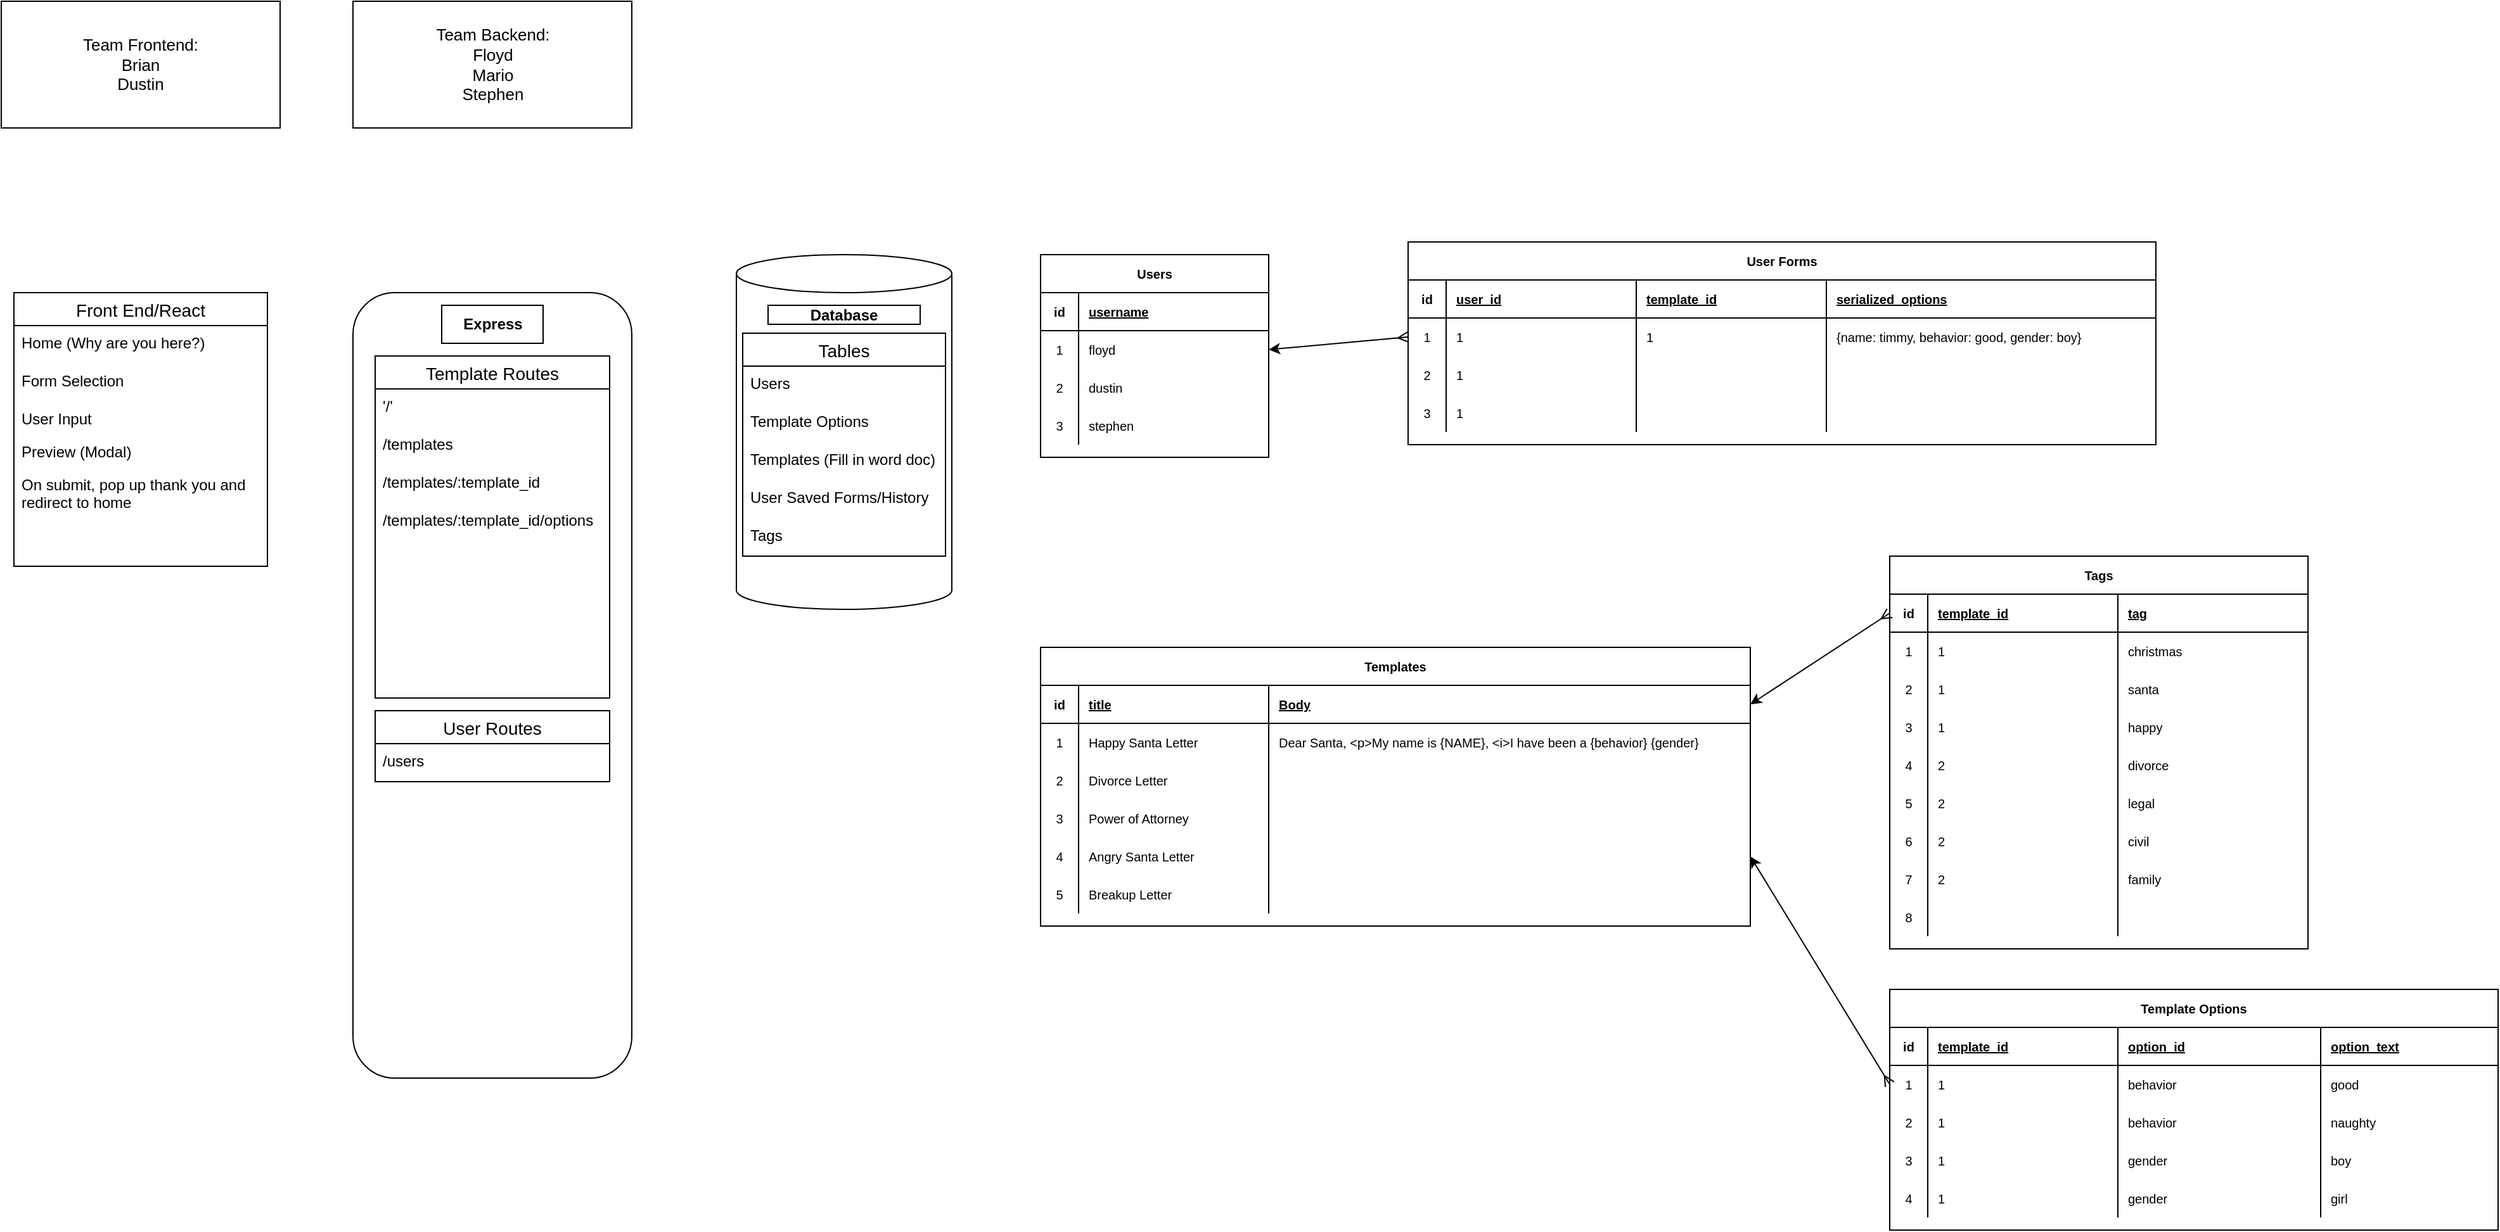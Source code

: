<mxfile version="15.6.4" type="github">
  <diagram id="cAb9eKV6FXxrw53DXGPk" name="Page-1">
    <mxGraphModel dx="2062" dy="1114" grid="1" gridSize="10" guides="1" tooltips="1" connect="1" arrows="1" fold="1" page="1" pageScale="1" pageWidth="850" pageHeight="1100" math="0" shadow="0">
      <root>
        <mxCell id="0" />
        <mxCell id="1" parent="0" />
        <mxCell id="E3Vo4lR4PM5Q-WoB4YuT-1" value="" style="shape=cylinder3;whiteSpace=wrap;html=1;boundedLbl=1;backgroundOutline=1;size=15;" parent="1" vertex="1">
          <mxGeometry x="630" y="210" width="170" height="280" as="geometry" />
        </mxCell>
        <mxCell id="v9sFLwM3yu87hSWkuqIm-1" value="Database" style="rounded=0;whiteSpace=wrap;html=1;fontStyle=1" parent="1" vertex="1">
          <mxGeometry x="655" y="250" width="120" height="15" as="geometry" />
        </mxCell>
        <mxCell id="v9sFLwM3yu87hSWkuqIm-16" value="" style="rounded=1;whiteSpace=wrap;html=1;fillColor=default;strokeColor=default;fontColor=default;" parent="1" vertex="1">
          <mxGeometry x="327.5" y="240" width="220" height="620" as="geometry" />
        </mxCell>
        <mxCell id="v9sFLwM3yu87hSWkuqIm-17" value="&lt;b&gt;Express&lt;/b&gt;" style="rounded=0;whiteSpace=wrap;html=1;" parent="1" vertex="1">
          <mxGeometry x="397.5" y="250" width="80" height="30" as="geometry" />
        </mxCell>
        <mxCell id="v9sFLwM3yu87hSWkuqIm-19" value="Front End/React" style="swimlane;fontStyle=0;childLayout=stackLayout;horizontal=1;startSize=26;horizontalStack=0;resizeParent=1;resizeParentMax=0;resizeLast=0;collapsible=1;marginBottom=0;align=center;fontSize=14;" parent="1" vertex="1">
          <mxGeometry x="60" y="240" width="200" height="216" as="geometry" />
        </mxCell>
        <mxCell id="v9sFLwM3yu87hSWkuqIm-20" value="Home (Why are you here?)&#xa;    " style="text;strokeColor=none;fillColor=none;spacingLeft=4;spacingRight=4;overflow=hidden;rotatable=0;points=[[0,0.5],[1,0.5]];portConstraint=eastwest;fontSize=12;" parent="v9sFLwM3yu87hSWkuqIm-19" vertex="1">
          <mxGeometry y="26" width="200" height="30" as="geometry" />
        </mxCell>
        <mxCell id="v9sFLwM3yu87hSWkuqIm-21" value="Form Selection" style="text;strokeColor=none;fillColor=none;spacingLeft=4;spacingRight=4;overflow=hidden;rotatable=0;points=[[0,0.5],[1,0.5]];portConstraint=eastwest;fontSize=12;" parent="v9sFLwM3yu87hSWkuqIm-19" vertex="1">
          <mxGeometry y="56" width="200" height="30" as="geometry" />
        </mxCell>
        <mxCell id="v9sFLwM3yu87hSWkuqIm-22" value="User Input " style="text;strokeColor=none;fillColor=none;spacingLeft=4;spacingRight=4;overflow=hidden;rotatable=0;points=[[0,0.5],[1,0.5]];portConstraint=eastwest;fontSize=12;" parent="v9sFLwM3yu87hSWkuqIm-19" vertex="1">
          <mxGeometry y="86" width="200" height="26" as="geometry" />
        </mxCell>
        <mxCell id="v9sFLwM3yu87hSWkuqIm-23" value="Preview (Modal)" style="text;strokeColor=none;fillColor=none;spacingLeft=4;spacingRight=4;overflow=hidden;rotatable=0;points=[[0,0.5],[1,0.5]];portConstraint=eastwest;fontSize=12;" parent="v9sFLwM3yu87hSWkuqIm-19" vertex="1">
          <mxGeometry y="112" width="200" height="26" as="geometry" />
        </mxCell>
        <mxCell id="v9sFLwM3yu87hSWkuqIm-24" value="On submit, pop up thank you and &#xa;redirect to home" style="text;strokeColor=none;fillColor=none;spacingLeft=4;spacingRight=4;overflow=hidden;rotatable=0;points=[[0,0.5],[1,0.5]];portConstraint=eastwest;fontSize=12;" parent="v9sFLwM3yu87hSWkuqIm-19" vertex="1">
          <mxGeometry y="138" width="200" height="42" as="geometry" />
        </mxCell>
        <mxCell id="v9sFLwM3yu87hSWkuqIm-25" style="text;strokeColor=none;fillColor=none;spacingLeft=4;spacingRight=4;overflow=hidden;rotatable=0;points=[[0,0.5],[1,0.5]];portConstraint=eastwest;fontSize=12;" parent="v9sFLwM3yu87hSWkuqIm-19" vertex="1">
          <mxGeometry y="180" width="200" height="36" as="geometry" />
        </mxCell>
        <mxCell id="v9sFLwM3yu87hSWkuqIm-26" value="Tables" style="swimlane;fontStyle=0;childLayout=stackLayout;horizontal=1;startSize=26;horizontalStack=0;resizeParent=1;resizeParentMax=0;resizeLast=0;collapsible=1;marginBottom=0;align=center;fontSize=14;" parent="1" vertex="1">
          <mxGeometry x="635" y="272" width="160" height="176" as="geometry" />
        </mxCell>
        <mxCell id="v9sFLwM3yu87hSWkuqIm-27" value="Users" style="text;strokeColor=none;fillColor=none;spacingLeft=4;spacingRight=4;overflow=hidden;rotatable=0;points=[[0,0.5],[1,0.5]];portConstraint=eastwest;fontSize=12;" parent="v9sFLwM3yu87hSWkuqIm-26" vertex="1">
          <mxGeometry y="26" width="160" height="30" as="geometry" />
        </mxCell>
        <mxCell id="v9sFLwM3yu87hSWkuqIm-31" value="Template Options" style="text;strokeColor=none;fillColor=none;spacingLeft=4;spacingRight=4;overflow=hidden;rotatable=0;points=[[0,0.5],[1,0.5]];portConstraint=eastwest;fontSize=12;" parent="v9sFLwM3yu87hSWkuqIm-26" vertex="1">
          <mxGeometry y="56" width="160" height="30" as="geometry" />
        </mxCell>
        <mxCell id="v9sFLwM3yu87hSWkuqIm-28" value="Templates (Fill in word doc)" style="text;strokeColor=none;fillColor=none;spacingLeft=4;spacingRight=4;overflow=hidden;rotatable=0;points=[[0,0.5],[1,0.5]];portConstraint=eastwest;fontSize=12;" parent="v9sFLwM3yu87hSWkuqIm-26" vertex="1">
          <mxGeometry y="86" width="160" height="30" as="geometry" />
        </mxCell>
        <mxCell id="v9sFLwM3yu87hSWkuqIm-30" value="User Saved Forms/History" style="text;strokeColor=none;fillColor=none;spacingLeft=4;spacingRight=4;overflow=hidden;rotatable=0;points=[[0,0.5],[1,0.5]];portConstraint=eastwest;fontSize=12;" parent="v9sFLwM3yu87hSWkuqIm-26" vertex="1">
          <mxGeometry y="116" width="160" height="30" as="geometry" />
        </mxCell>
        <mxCell id="v9sFLwM3yu87hSWkuqIm-29" value="Tags" style="text;strokeColor=none;fillColor=none;spacingLeft=4;spacingRight=4;overflow=hidden;rotatable=0;points=[[0,0.5],[1,0.5]];portConstraint=eastwest;fontSize=12;" parent="v9sFLwM3yu87hSWkuqIm-26" vertex="1">
          <mxGeometry y="146" width="160" height="30" as="geometry" />
        </mxCell>
        <mxCell id="v9sFLwM3yu87hSWkuqIm-32" value="Template Routes" style="swimlane;fontStyle=0;childLayout=stackLayout;horizontal=1;startSize=26;horizontalStack=0;resizeParent=1;resizeParentMax=0;resizeLast=0;collapsible=1;marginBottom=0;align=center;fontSize=14;fontColor=default;fillColor=default;strokeColor=default;" parent="1" vertex="1">
          <mxGeometry x="345" y="290" width="185" height="270" as="geometry" />
        </mxCell>
        <mxCell id="v9sFLwM3yu87hSWkuqIm-33" value="&#39;/&#39;" style="text;strokeColor=none;fillColor=none;spacingLeft=4;spacingRight=4;overflow=hidden;rotatable=0;points=[[0,0.5],[1,0.5]];portConstraint=eastwest;fontSize=12;" parent="v9sFLwM3yu87hSWkuqIm-32" vertex="1">
          <mxGeometry y="26" width="185" height="30" as="geometry" />
        </mxCell>
        <mxCell id="v9sFLwM3yu87hSWkuqIm-34" value="/templates" style="text;strokeColor=none;fillColor=none;spacingLeft=4;spacingRight=4;overflow=hidden;rotatable=0;points=[[0,0.5],[1,0.5]];portConstraint=eastwest;fontSize=12;fontColor=default;" parent="v9sFLwM3yu87hSWkuqIm-32" vertex="1">
          <mxGeometry y="56" width="185" height="30" as="geometry" />
        </mxCell>
        <mxCell id="v9sFLwM3yu87hSWkuqIm-35" value="/templates/:template_id" style="text;strokeColor=none;fillColor=none;spacingLeft=4;spacingRight=4;overflow=hidden;rotatable=0;points=[[0,0.5],[1,0.5]];portConstraint=eastwest;fontSize=12;fontColor=default;" parent="v9sFLwM3yu87hSWkuqIm-32" vertex="1">
          <mxGeometry y="86" width="185" height="30" as="geometry" />
        </mxCell>
        <mxCell id="YNRykgnk4soWltR5KGJY-128" value="/templates/:template_id/options" style="text;strokeColor=none;fillColor=none;spacingLeft=4;spacingRight=4;overflow=hidden;rotatable=0;points=[[0,0.5],[1,0.5]];portConstraint=eastwest;fontSize=12;fontColor=default;" parent="v9sFLwM3yu87hSWkuqIm-32" vertex="1">
          <mxGeometry y="116" width="185" height="154" as="geometry" />
        </mxCell>
        <mxCell id="YNRykgnk4soWltR5KGJY-2" value="Users" style="shape=table;startSize=30;container=1;collapsible=1;childLayout=tableLayout;fixedRows=1;rowLines=0;fontStyle=1;align=center;resizeLast=1;fontSize=10;fontColor=default;strokeColor=default;fillColor=default;" parent="1" vertex="1">
          <mxGeometry x="870" y="210" width="180" height="160" as="geometry" />
        </mxCell>
        <mxCell id="YNRykgnk4soWltR5KGJY-3" value="" style="shape=partialRectangle;collapsible=0;dropTarget=0;pointerEvents=0;fillColor=none;top=0;left=0;bottom=1;right=0;points=[[0,0.5],[1,0.5]];portConstraint=eastwest;fontSize=10;fontColor=default;strokeColor=default;align=center;verticalAlign=middle;" parent="YNRykgnk4soWltR5KGJY-2" vertex="1">
          <mxGeometry y="30" width="180" height="30" as="geometry" />
        </mxCell>
        <mxCell id="YNRykgnk4soWltR5KGJY-4" value="id" style="shape=partialRectangle;connectable=0;fillColor=none;top=0;left=0;bottom=0;right=0;fontStyle=1;overflow=hidden;fontSize=10;fontColor=default;strokeColor=default;align=center;verticalAlign=middle;" parent="YNRykgnk4soWltR5KGJY-3" vertex="1">
          <mxGeometry width="30" height="30" as="geometry">
            <mxRectangle width="30" height="30" as="alternateBounds" />
          </mxGeometry>
        </mxCell>
        <mxCell id="YNRykgnk4soWltR5KGJY-5" value="username" style="shape=partialRectangle;connectable=0;fillColor=none;top=0;left=0;bottom=0;right=0;align=left;spacingLeft=6;fontStyle=5;overflow=hidden;fontSize=10;fontColor=default;strokeColor=default;" parent="YNRykgnk4soWltR5KGJY-3" vertex="1">
          <mxGeometry x="30" width="150" height="30" as="geometry">
            <mxRectangle width="150" height="30" as="alternateBounds" />
          </mxGeometry>
        </mxCell>
        <mxCell id="YNRykgnk4soWltR5KGJY-6" value="" style="shape=partialRectangle;collapsible=0;dropTarget=0;pointerEvents=0;fillColor=none;top=0;left=0;bottom=0;right=0;points=[[0,0.5],[1,0.5]];portConstraint=eastwest;fontSize=10;fontColor=default;strokeColor=default;align=center;verticalAlign=middle;" parent="YNRykgnk4soWltR5KGJY-2" vertex="1">
          <mxGeometry y="60" width="180" height="30" as="geometry" />
        </mxCell>
        <mxCell id="YNRykgnk4soWltR5KGJY-7" value="1" style="shape=partialRectangle;connectable=0;fillColor=none;top=0;left=0;bottom=0;right=0;editable=1;overflow=hidden;fontSize=10;fontColor=default;strokeColor=default;align=center;verticalAlign=middle;" parent="YNRykgnk4soWltR5KGJY-6" vertex="1">
          <mxGeometry width="30" height="30" as="geometry">
            <mxRectangle width="30" height="30" as="alternateBounds" />
          </mxGeometry>
        </mxCell>
        <mxCell id="YNRykgnk4soWltR5KGJY-8" value="floyd" style="shape=partialRectangle;connectable=0;fillColor=none;top=0;left=0;bottom=0;right=0;align=left;spacingLeft=6;overflow=hidden;fontSize=10;fontColor=default;strokeColor=default;" parent="YNRykgnk4soWltR5KGJY-6" vertex="1">
          <mxGeometry x="30" width="150" height="30" as="geometry">
            <mxRectangle width="150" height="30" as="alternateBounds" />
          </mxGeometry>
        </mxCell>
        <mxCell id="YNRykgnk4soWltR5KGJY-9" value="" style="shape=partialRectangle;collapsible=0;dropTarget=0;pointerEvents=0;fillColor=none;top=0;left=0;bottom=0;right=0;points=[[0,0.5],[1,0.5]];portConstraint=eastwest;fontSize=10;fontColor=default;strokeColor=default;align=center;verticalAlign=middle;" parent="YNRykgnk4soWltR5KGJY-2" vertex="1">
          <mxGeometry y="90" width="180" height="30" as="geometry" />
        </mxCell>
        <mxCell id="YNRykgnk4soWltR5KGJY-10" value="2" style="shape=partialRectangle;connectable=0;fillColor=none;top=0;left=0;bottom=0;right=0;editable=1;overflow=hidden;fontSize=10;fontColor=default;strokeColor=default;align=center;verticalAlign=middle;" parent="YNRykgnk4soWltR5KGJY-9" vertex="1">
          <mxGeometry width="30" height="30" as="geometry">
            <mxRectangle width="30" height="30" as="alternateBounds" />
          </mxGeometry>
        </mxCell>
        <mxCell id="YNRykgnk4soWltR5KGJY-11" value="dustin" style="shape=partialRectangle;connectable=0;fillColor=none;top=0;left=0;bottom=0;right=0;align=left;spacingLeft=6;overflow=hidden;fontSize=10;fontColor=default;strokeColor=default;" parent="YNRykgnk4soWltR5KGJY-9" vertex="1">
          <mxGeometry x="30" width="150" height="30" as="geometry">
            <mxRectangle width="150" height="30" as="alternateBounds" />
          </mxGeometry>
        </mxCell>
        <mxCell id="YNRykgnk4soWltR5KGJY-12" value="" style="shape=partialRectangle;collapsible=0;dropTarget=0;pointerEvents=0;fillColor=none;top=0;left=0;bottom=0;right=0;points=[[0,0.5],[1,0.5]];portConstraint=eastwest;fontSize=10;fontColor=default;strokeColor=default;align=center;verticalAlign=middle;" parent="YNRykgnk4soWltR5KGJY-2" vertex="1">
          <mxGeometry y="120" width="180" height="30" as="geometry" />
        </mxCell>
        <mxCell id="YNRykgnk4soWltR5KGJY-13" value="3" style="shape=partialRectangle;connectable=0;fillColor=none;top=0;left=0;bottom=0;right=0;editable=1;overflow=hidden;fontSize=10;fontColor=default;strokeColor=default;align=center;verticalAlign=middle;" parent="YNRykgnk4soWltR5KGJY-12" vertex="1">
          <mxGeometry width="30" height="30" as="geometry">
            <mxRectangle width="30" height="30" as="alternateBounds" />
          </mxGeometry>
        </mxCell>
        <mxCell id="YNRykgnk4soWltR5KGJY-14" value="stephen" style="shape=partialRectangle;connectable=0;fillColor=none;top=0;left=0;bottom=0;right=0;align=left;spacingLeft=6;overflow=hidden;fontSize=10;fontColor=default;strokeColor=default;" parent="YNRykgnk4soWltR5KGJY-12" vertex="1">
          <mxGeometry x="30" width="150" height="30" as="geometry">
            <mxRectangle width="150" height="30" as="alternateBounds" />
          </mxGeometry>
        </mxCell>
        <mxCell id="YNRykgnk4soWltR5KGJY-15" value="Templates" style="shape=table;startSize=30;container=1;collapsible=1;childLayout=tableLayout;fixedRows=1;rowLines=0;fontStyle=1;align=center;resizeLast=1;fontSize=10;fontColor=default;strokeColor=default;fillColor=default;" parent="1" vertex="1">
          <mxGeometry x="870" y="520" width="560" height="220" as="geometry" />
        </mxCell>
        <mxCell id="YNRykgnk4soWltR5KGJY-16" value="" style="shape=partialRectangle;collapsible=0;dropTarget=0;pointerEvents=0;fillColor=none;top=0;left=0;bottom=1;right=0;points=[[0,0.5],[1,0.5]];portConstraint=eastwest;fontSize=10;fontColor=default;strokeColor=default;align=center;verticalAlign=middle;" parent="YNRykgnk4soWltR5KGJY-15" vertex="1">
          <mxGeometry y="30" width="560" height="30" as="geometry" />
        </mxCell>
        <mxCell id="YNRykgnk4soWltR5KGJY-17" value="id" style="shape=partialRectangle;connectable=0;fillColor=none;top=0;left=0;bottom=0;right=0;fontStyle=1;overflow=hidden;fontSize=10;fontColor=default;strokeColor=default;align=center;verticalAlign=middle;" parent="YNRykgnk4soWltR5KGJY-16" vertex="1">
          <mxGeometry width="30" height="30" as="geometry">
            <mxRectangle width="30" height="30" as="alternateBounds" />
          </mxGeometry>
        </mxCell>
        <mxCell id="YNRykgnk4soWltR5KGJY-18" value="title" style="shape=partialRectangle;connectable=0;fillColor=none;top=0;left=0;bottom=0;right=0;align=left;spacingLeft=6;fontStyle=5;overflow=hidden;fontSize=10;fontColor=default;strokeColor=default;" parent="YNRykgnk4soWltR5KGJY-16" vertex="1">
          <mxGeometry x="30" width="150" height="30" as="geometry">
            <mxRectangle width="150" height="30" as="alternateBounds" />
          </mxGeometry>
        </mxCell>
        <mxCell id="YNRykgnk4soWltR5KGJY-101" value="Body" style="shape=partialRectangle;connectable=0;fillColor=none;top=0;left=0;bottom=0;right=0;align=left;spacingLeft=6;fontStyle=5;overflow=hidden;fontSize=10;fontColor=default;strokeColor=default;" parent="YNRykgnk4soWltR5KGJY-16" vertex="1">
          <mxGeometry x="180" width="380" height="30" as="geometry">
            <mxRectangle width="380" height="30" as="alternateBounds" />
          </mxGeometry>
        </mxCell>
        <mxCell id="YNRykgnk4soWltR5KGJY-19" value="" style="shape=partialRectangle;collapsible=0;dropTarget=0;pointerEvents=0;fillColor=none;top=0;left=0;bottom=0;right=0;points=[[0,0.5],[1,0.5]];portConstraint=eastwest;fontSize=10;fontColor=default;strokeColor=default;align=center;verticalAlign=middle;" parent="YNRykgnk4soWltR5KGJY-15" vertex="1">
          <mxGeometry y="60" width="560" height="30" as="geometry" />
        </mxCell>
        <mxCell id="YNRykgnk4soWltR5KGJY-20" value="1" style="shape=partialRectangle;connectable=0;fillColor=none;top=0;left=0;bottom=0;right=0;editable=1;overflow=hidden;fontSize=10;fontColor=default;strokeColor=default;align=center;verticalAlign=middle;" parent="YNRykgnk4soWltR5KGJY-19" vertex="1">
          <mxGeometry width="30" height="30" as="geometry">
            <mxRectangle width="30" height="30" as="alternateBounds" />
          </mxGeometry>
        </mxCell>
        <mxCell id="YNRykgnk4soWltR5KGJY-21" value="Happy Santa Letter" style="shape=partialRectangle;connectable=0;fillColor=none;top=0;left=0;bottom=0;right=0;align=left;spacingLeft=6;overflow=hidden;fontSize=10;fontColor=default;strokeColor=default;" parent="YNRykgnk4soWltR5KGJY-19" vertex="1">
          <mxGeometry x="30" width="150" height="30" as="geometry">
            <mxRectangle width="150" height="30" as="alternateBounds" />
          </mxGeometry>
        </mxCell>
        <mxCell id="YNRykgnk4soWltR5KGJY-102" value="Dear Santa, &lt;p&gt;My name is {NAME}, &lt;i&gt;I have been a {behavior} {gender}" style="shape=partialRectangle;connectable=0;fillColor=none;top=0;left=0;bottom=0;right=0;align=left;spacingLeft=6;overflow=hidden;fontSize=10;fontColor=default;strokeColor=default;" parent="YNRykgnk4soWltR5KGJY-19" vertex="1">
          <mxGeometry x="180" width="380" height="30" as="geometry">
            <mxRectangle width="380" height="30" as="alternateBounds" />
          </mxGeometry>
        </mxCell>
        <mxCell id="YNRykgnk4soWltR5KGJY-22" value="" style="shape=partialRectangle;collapsible=0;dropTarget=0;pointerEvents=0;fillColor=none;top=0;left=0;bottom=0;right=0;points=[[0,0.5],[1,0.5]];portConstraint=eastwest;fontSize=10;fontColor=default;strokeColor=default;align=center;verticalAlign=middle;" parent="YNRykgnk4soWltR5KGJY-15" vertex="1">
          <mxGeometry y="90" width="560" height="30" as="geometry" />
        </mxCell>
        <mxCell id="YNRykgnk4soWltR5KGJY-23" value="2" style="shape=partialRectangle;connectable=0;fillColor=none;top=0;left=0;bottom=0;right=0;editable=1;overflow=hidden;fontSize=10;fontColor=default;strokeColor=default;align=center;verticalAlign=middle;" parent="YNRykgnk4soWltR5KGJY-22" vertex="1">
          <mxGeometry width="30" height="30" as="geometry">
            <mxRectangle width="30" height="30" as="alternateBounds" />
          </mxGeometry>
        </mxCell>
        <mxCell id="YNRykgnk4soWltR5KGJY-24" value="Divorce Letter" style="shape=partialRectangle;connectable=0;fillColor=none;top=0;left=0;bottom=0;right=0;align=left;spacingLeft=6;overflow=hidden;fontSize=10;fontColor=default;strokeColor=default;" parent="YNRykgnk4soWltR5KGJY-22" vertex="1">
          <mxGeometry x="30" width="150" height="30" as="geometry">
            <mxRectangle width="150" height="30" as="alternateBounds" />
          </mxGeometry>
        </mxCell>
        <mxCell id="YNRykgnk4soWltR5KGJY-103" style="shape=partialRectangle;connectable=0;fillColor=none;top=0;left=0;bottom=0;right=0;align=left;spacingLeft=6;overflow=hidden;fontSize=10;fontColor=default;strokeColor=default;" parent="YNRykgnk4soWltR5KGJY-22" vertex="1">
          <mxGeometry x="180" width="380" height="30" as="geometry">
            <mxRectangle width="380" height="30" as="alternateBounds" />
          </mxGeometry>
        </mxCell>
        <mxCell id="YNRykgnk4soWltR5KGJY-25" value="" style="shape=partialRectangle;collapsible=0;dropTarget=0;pointerEvents=0;fillColor=none;top=0;left=0;bottom=0;right=0;points=[[0,0.5],[1,0.5]];portConstraint=eastwest;fontSize=10;fontColor=default;strokeColor=default;align=center;verticalAlign=middle;" parent="YNRykgnk4soWltR5KGJY-15" vertex="1">
          <mxGeometry y="120" width="560" height="30" as="geometry" />
        </mxCell>
        <mxCell id="YNRykgnk4soWltR5KGJY-26" value="3" style="shape=partialRectangle;connectable=0;fillColor=none;top=0;left=0;bottom=0;right=0;editable=1;overflow=hidden;fontSize=10;fontColor=default;strokeColor=default;align=center;verticalAlign=middle;" parent="YNRykgnk4soWltR5KGJY-25" vertex="1">
          <mxGeometry width="30" height="30" as="geometry">
            <mxRectangle width="30" height="30" as="alternateBounds" />
          </mxGeometry>
        </mxCell>
        <mxCell id="YNRykgnk4soWltR5KGJY-27" value="Power of Attorney" style="shape=partialRectangle;connectable=0;fillColor=none;top=0;left=0;bottom=0;right=0;align=left;spacingLeft=6;overflow=hidden;fontSize=10;fontColor=default;strokeColor=default;" parent="YNRykgnk4soWltR5KGJY-25" vertex="1">
          <mxGeometry x="30" width="150" height="30" as="geometry">
            <mxRectangle width="150" height="30" as="alternateBounds" />
          </mxGeometry>
        </mxCell>
        <mxCell id="YNRykgnk4soWltR5KGJY-104" style="shape=partialRectangle;connectable=0;fillColor=none;top=0;left=0;bottom=0;right=0;align=left;spacingLeft=6;overflow=hidden;fontSize=10;fontColor=default;strokeColor=default;" parent="YNRykgnk4soWltR5KGJY-25" vertex="1">
          <mxGeometry x="180" width="380" height="30" as="geometry">
            <mxRectangle width="380" height="30" as="alternateBounds" />
          </mxGeometry>
        </mxCell>
        <mxCell id="YNRykgnk4soWltR5KGJY-83" style="shape=partialRectangle;collapsible=0;dropTarget=0;pointerEvents=0;fillColor=none;top=0;left=0;bottom=0;right=0;points=[[0,0.5],[1,0.5]];portConstraint=eastwest;fontSize=10;fontColor=default;strokeColor=default;align=center;verticalAlign=middle;" parent="YNRykgnk4soWltR5KGJY-15" vertex="1">
          <mxGeometry y="150" width="560" height="30" as="geometry" />
        </mxCell>
        <mxCell id="YNRykgnk4soWltR5KGJY-84" value="4" style="shape=partialRectangle;connectable=0;fillColor=none;top=0;left=0;bottom=0;right=0;editable=1;overflow=hidden;fontSize=10;fontColor=default;strokeColor=default;align=center;verticalAlign=middle;" parent="YNRykgnk4soWltR5KGJY-83" vertex="1">
          <mxGeometry width="30" height="30" as="geometry">
            <mxRectangle width="30" height="30" as="alternateBounds" />
          </mxGeometry>
        </mxCell>
        <mxCell id="YNRykgnk4soWltR5KGJY-85" value="Angry Santa Letter" style="shape=partialRectangle;connectable=0;fillColor=none;top=0;left=0;bottom=0;right=0;align=left;spacingLeft=6;overflow=hidden;fontSize=10;fontColor=default;strokeColor=default;" parent="YNRykgnk4soWltR5KGJY-83" vertex="1">
          <mxGeometry x="30" width="150" height="30" as="geometry">
            <mxRectangle width="150" height="30" as="alternateBounds" />
          </mxGeometry>
        </mxCell>
        <mxCell id="YNRykgnk4soWltR5KGJY-105" style="shape=partialRectangle;connectable=0;fillColor=none;top=0;left=0;bottom=0;right=0;align=left;spacingLeft=6;overflow=hidden;fontSize=10;fontColor=default;strokeColor=default;" parent="YNRykgnk4soWltR5KGJY-83" vertex="1">
          <mxGeometry x="180" width="380" height="30" as="geometry">
            <mxRectangle width="380" height="30" as="alternateBounds" />
          </mxGeometry>
        </mxCell>
        <mxCell id="YNRykgnk4soWltR5KGJY-86" style="shape=partialRectangle;collapsible=0;dropTarget=0;pointerEvents=0;fillColor=none;top=0;left=0;bottom=0;right=0;points=[[0,0.5],[1,0.5]];portConstraint=eastwest;fontSize=10;fontColor=default;strokeColor=default;align=center;verticalAlign=middle;" parent="YNRykgnk4soWltR5KGJY-15" vertex="1">
          <mxGeometry y="180" width="560" height="30" as="geometry" />
        </mxCell>
        <mxCell id="YNRykgnk4soWltR5KGJY-87" value="5" style="shape=partialRectangle;connectable=0;fillColor=none;top=0;left=0;bottom=0;right=0;editable=1;overflow=hidden;fontSize=10;fontColor=default;strokeColor=default;align=center;verticalAlign=middle;" parent="YNRykgnk4soWltR5KGJY-86" vertex="1">
          <mxGeometry width="30" height="30" as="geometry">
            <mxRectangle width="30" height="30" as="alternateBounds" />
          </mxGeometry>
        </mxCell>
        <mxCell id="YNRykgnk4soWltR5KGJY-88" value="Breakup Letter" style="shape=partialRectangle;connectable=0;fillColor=none;top=0;left=0;bottom=0;right=0;align=left;spacingLeft=6;overflow=hidden;fontSize=10;fontColor=default;strokeColor=default;" parent="YNRykgnk4soWltR5KGJY-86" vertex="1">
          <mxGeometry x="30" width="150" height="30" as="geometry">
            <mxRectangle width="150" height="30" as="alternateBounds" />
          </mxGeometry>
        </mxCell>
        <mxCell id="YNRykgnk4soWltR5KGJY-106" style="shape=partialRectangle;connectable=0;fillColor=none;top=0;left=0;bottom=0;right=0;align=left;spacingLeft=6;overflow=hidden;fontSize=10;fontColor=default;strokeColor=default;" parent="YNRykgnk4soWltR5KGJY-86" vertex="1">
          <mxGeometry x="180" width="380" height="30" as="geometry">
            <mxRectangle width="380" height="30" as="alternateBounds" />
          </mxGeometry>
        </mxCell>
        <mxCell id="YNRykgnk4soWltR5KGJY-28" value="Template Options" style="shape=table;startSize=30;container=1;collapsible=1;childLayout=tableLayout;fixedRows=1;rowLines=0;fontStyle=1;align=center;resizeLast=1;fontSize=10;fontColor=default;strokeColor=default;fillColor=default;" parent="1" vertex="1">
          <mxGeometry x="1540" y="790" width="480" height="190" as="geometry" />
        </mxCell>
        <mxCell id="YNRykgnk4soWltR5KGJY-29" value="" style="shape=partialRectangle;collapsible=0;dropTarget=0;pointerEvents=0;fillColor=none;top=0;left=0;bottom=1;right=0;points=[[0,0.5],[1,0.5]];portConstraint=eastwest;fontSize=10;fontColor=default;strokeColor=default;align=center;verticalAlign=middle;" parent="YNRykgnk4soWltR5KGJY-28" vertex="1">
          <mxGeometry y="30" width="480" height="30" as="geometry" />
        </mxCell>
        <mxCell id="YNRykgnk4soWltR5KGJY-30" value="id" style="shape=partialRectangle;connectable=0;fillColor=none;top=0;left=0;bottom=0;right=0;fontStyle=1;overflow=hidden;fontSize=10;fontColor=default;strokeColor=default;align=center;verticalAlign=middle;" parent="YNRykgnk4soWltR5KGJY-29" vertex="1">
          <mxGeometry width="30" height="30" as="geometry">
            <mxRectangle width="30" height="30" as="alternateBounds" />
          </mxGeometry>
        </mxCell>
        <mxCell id="YNRykgnk4soWltR5KGJY-31" value="template_id" style="shape=partialRectangle;connectable=0;fillColor=none;top=0;left=0;bottom=0;right=0;align=left;spacingLeft=6;fontStyle=5;overflow=hidden;fontSize=10;fontColor=default;strokeColor=default;" parent="YNRykgnk4soWltR5KGJY-29" vertex="1">
          <mxGeometry x="30" width="150" height="30" as="geometry">
            <mxRectangle width="150" height="30" as="alternateBounds" />
          </mxGeometry>
        </mxCell>
        <mxCell id="YNRykgnk4soWltR5KGJY-107" value="option_id" style="shape=partialRectangle;connectable=0;fillColor=none;top=0;left=0;bottom=0;right=0;align=left;spacingLeft=6;fontStyle=5;overflow=hidden;fontSize=10;fontColor=default;strokeColor=default;" parent="YNRykgnk4soWltR5KGJY-29" vertex="1">
          <mxGeometry x="180" width="160" height="30" as="geometry">
            <mxRectangle width="160" height="30" as="alternateBounds" />
          </mxGeometry>
        </mxCell>
        <mxCell id="YNRykgnk4soWltR5KGJY-111" value="option_text" style="shape=partialRectangle;connectable=0;fillColor=none;top=0;left=0;bottom=0;right=0;align=left;spacingLeft=6;fontStyle=5;overflow=hidden;fontSize=10;fontColor=default;strokeColor=default;" parent="YNRykgnk4soWltR5KGJY-29" vertex="1">
          <mxGeometry x="340" width="140" height="30" as="geometry">
            <mxRectangle width="140" height="30" as="alternateBounds" />
          </mxGeometry>
        </mxCell>
        <mxCell id="YNRykgnk4soWltR5KGJY-32" value="" style="shape=partialRectangle;collapsible=0;dropTarget=0;pointerEvents=0;fillColor=none;top=0;left=0;bottom=0;right=0;points=[[0,0.5],[1,0.5]];portConstraint=eastwest;fontSize=10;fontColor=default;strokeColor=default;align=center;verticalAlign=middle;" parent="YNRykgnk4soWltR5KGJY-28" vertex="1">
          <mxGeometry y="60" width="480" height="30" as="geometry" />
        </mxCell>
        <mxCell id="YNRykgnk4soWltR5KGJY-33" value="1" style="shape=partialRectangle;connectable=0;fillColor=none;top=0;left=0;bottom=0;right=0;editable=1;overflow=hidden;fontSize=10;fontColor=default;strokeColor=default;align=center;verticalAlign=middle;" parent="YNRykgnk4soWltR5KGJY-32" vertex="1">
          <mxGeometry width="30" height="30" as="geometry">
            <mxRectangle width="30" height="30" as="alternateBounds" />
          </mxGeometry>
        </mxCell>
        <mxCell id="YNRykgnk4soWltR5KGJY-34" value="1" style="shape=partialRectangle;connectable=0;fillColor=none;top=0;left=0;bottom=0;right=0;align=left;spacingLeft=6;overflow=hidden;fontSize=10;fontColor=default;strokeColor=default;" parent="YNRykgnk4soWltR5KGJY-32" vertex="1">
          <mxGeometry x="30" width="150" height="30" as="geometry">
            <mxRectangle width="150" height="30" as="alternateBounds" />
          </mxGeometry>
        </mxCell>
        <mxCell id="YNRykgnk4soWltR5KGJY-108" value="behavior" style="shape=partialRectangle;connectable=0;fillColor=none;top=0;left=0;bottom=0;right=0;align=left;spacingLeft=6;overflow=hidden;fontSize=10;fontColor=default;strokeColor=default;" parent="YNRykgnk4soWltR5KGJY-32" vertex="1">
          <mxGeometry x="180" width="160" height="30" as="geometry">
            <mxRectangle width="160" height="30" as="alternateBounds" />
          </mxGeometry>
        </mxCell>
        <mxCell id="YNRykgnk4soWltR5KGJY-112" value="good" style="shape=partialRectangle;connectable=0;fillColor=none;top=0;left=0;bottom=0;right=0;align=left;spacingLeft=6;overflow=hidden;fontSize=10;fontColor=default;strokeColor=default;" parent="YNRykgnk4soWltR5KGJY-32" vertex="1">
          <mxGeometry x="340" width="140" height="30" as="geometry">
            <mxRectangle width="140" height="30" as="alternateBounds" />
          </mxGeometry>
        </mxCell>
        <mxCell id="YNRykgnk4soWltR5KGJY-35" value="" style="shape=partialRectangle;collapsible=0;dropTarget=0;pointerEvents=0;fillColor=none;top=0;left=0;bottom=0;right=0;points=[[0,0.5],[1,0.5]];portConstraint=eastwest;fontSize=10;fontColor=default;strokeColor=default;align=center;verticalAlign=middle;" parent="YNRykgnk4soWltR5KGJY-28" vertex="1">
          <mxGeometry y="90" width="480" height="30" as="geometry" />
        </mxCell>
        <mxCell id="YNRykgnk4soWltR5KGJY-36" value="2" style="shape=partialRectangle;connectable=0;fillColor=none;top=0;left=0;bottom=0;right=0;editable=1;overflow=hidden;fontSize=10;fontColor=default;strokeColor=default;align=center;verticalAlign=middle;" parent="YNRykgnk4soWltR5KGJY-35" vertex="1">
          <mxGeometry width="30" height="30" as="geometry">
            <mxRectangle width="30" height="30" as="alternateBounds" />
          </mxGeometry>
        </mxCell>
        <mxCell id="YNRykgnk4soWltR5KGJY-37" value="1" style="shape=partialRectangle;connectable=0;fillColor=none;top=0;left=0;bottom=0;right=0;align=left;spacingLeft=6;overflow=hidden;fontSize=10;fontColor=default;strokeColor=default;" parent="YNRykgnk4soWltR5KGJY-35" vertex="1">
          <mxGeometry x="30" width="150" height="30" as="geometry">
            <mxRectangle width="150" height="30" as="alternateBounds" />
          </mxGeometry>
        </mxCell>
        <mxCell id="YNRykgnk4soWltR5KGJY-109" value="behavior" style="shape=partialRectangle;connectable=0;fillColor=none;top=0;left=0;bottom=0;right=0;align=left;spacingLeft=6;overflow=hidden;fontSize=10;fontColor=default;strokeColor=default;" parent="YNRykgnk4soWltR5KGJY-35" vertex="1">
          <mxGeometry x="180" width="160" height="30" as="geometry">
            <mxRectangle width="160" height="30" as="alternateBounds" />
          </mxGeometry>
        </mxCell>
        <mxCell id="YNRykgnk4soWltR5KGJY-113" value="naughty" style="shape=partialRectangle;connectable=0;fillColor=none;top=0;left=0;bottom=0;right=0;align=left;spacingLeft=6;overflow=hidden;fontSize=10;fontColor=default;strokeColor=default;" parent="YNRykgnk4soWltR5KGJY-35" vertex="1">
          <mxGeometry x="340" width="140" height="30" as="geometry">
            <mxRectangle width="140" height="30" as="alternateBounds" />
          </mxGeometry>
        </mxCell>
        <mxCell id="YNRykgnk4soWltR5KGJY-38" value="" style="shape=partialRectangle;collapsible=0;dropTarget=0;pointerEvents=0;fillColor=none;top=0;left=0;bottom=0;right=0;points=[[0,0.5],[1,0.5]];portConstraint=eastwest;fontSize=10;fontColor=default;strokeColor=default;align=center;verticalAlign=middle;" parent="YNRykgnk4soWltR5KGJY-28" vertex="1">
          <mxGeometry y="120" width="480" height="30" as="geometry" />
        </mxCell>
        <mxCell id="YNRykgnk4soWltR5KGJY-39" value="3" style="shape=partialRectangle;connectable=0;fillColor=none;top=0;left=0;bottom=0;right=0;editable=1;overflow=hidden;fontSize=10;fontColor=default;strokeColor=default;align=center;verticalAlign=middle;" parent="YNRykgnk4soWltR5KGJY-38" vertex="1">
          <mxGeometry width="30" height="30" as="geometry">
            <mxRectangle width="30" height="30" as="alternateBounds" />
          </mxGeometry>
        </mxCell>
        <mxCell id="YNRykgnk4soWltR5KGJY-40" value="1" style="shape=partialRectangle;connectable=0;fillColor=none;top=0;left=0;bottom=0;right=0;align=left;spacingLeft=6;overflow=hidden;fontSize=10;fontColor=default;strokeColor=default;" parent="YNRykgnk4soWltR5KGJY-38" vertex="1">
          <mxGeometry x="30" width="150" height="30" as="geometry">
            <mxRectangle width="150" height="30" as="alternateBounds" />
          </mxGeometry>
        </mxCell>
        <mxCell id="YNRykgnk4soWltR5KGJY-110" value="gender" style="shape=partialRectangle;connectable=0;fillColor=none;top=0;left=0;bottom=0;right=0;align=left;spacingLeft=6;overflow=hidden;fontSize=10;fontColor=default;strokeColor=default;" parent="YNRykgnk4soWltR5KGJY-38" vertex="1">
          <mxGeometry x="180" width="160" height="30" as="geometry">
            <mxRectangle width="160" height="30" as="alternateBounds" />
          </mxGeometry>
        </mxCell>
        <mxCell id="YNRykgnk4soWltR5KGJY-114" value="boy" style="shape=partialRectangle;connectable=0;fillColor=none;top=0;left=0;bottom=0;right=0;align=left;spacingLeft=6;overflow=hidden;fontSize=10;fontColor=default;strokeColor=default;" parent="YNRykgnk4soWltR5KGJY-38" vertex="1">
          <mxGeometry x="340" width="140" height="30" as="geometry">
            <mxRectangle width="140" height="30" as="alternateBounds" />
          </mxGeometry>
        </mxCell>
        <mxCell id="YNRykgnk4soWltR5KGJY-115" style="shape=partialRectangle;collapsible=0;dropTarget=0;pointerEvents=0;fillColor=none;top=0;left=0;bottom=0;right=0;points=[[0,0.5],[1,0.5]];portConstraint=eastwest;fontSize=10;fontColor=default;strokeColor=default;align=center;verticalAlign=middle;" parent="YNRykgnk4soWltR5KGJY-28" vertex="1">
          <mxGeometry y="150" width="480" height="30" as="geometry" />
        </mxCell>
        <mxCell id="YNRykgnk4soWltR5KGJY-116" value="4" style="shape=partialRectangle;connectable=0;fillColor=none;top=0;left=0;bottom=0;right=0;editable=1;overflow=hidden;fontSize=10;fontColor=default;strokeColor=default;align=center;verticalAlign=middle;" parent="YNRykgnk4soWltR5KGJY-115" vertex="1">
          <mxGeometry width="30" height="30" as="geometry">
            <mxRectangle width="30" height="30" as="alternateBounds" />
          </mxGeometry>
        </mxCell>
        <mxCell id="YNRykgnk4soWltR5KGJY-117" value="1" style="shape=partialRectangle;connectable=0;fillColor=none;top=0;left=0;bottom=0;right=0;align=left;spacingLeft=6;overflow=hidden;fontSize=10;fontColor=default;strokeColor=default;" parent="YNRykgnk4soWltR5KGJY-115" vertex="1">
          <mxGeometry x="30" width="150" height="30" as="geometry">
            <mxRectangle width="150" height="30" as="alternateBounds" />
          </mxGeometry>
        </mxCell>
        <mxCell id="YNRykgnk4soWltR5KGJY-118" value="gender" style="shape=partialRectangle;connectable=0;fillColor=none;top=0;left=0;bottom=0;right=0;align=left;spacingLeft=6;overflow=hidden;fontSize=10;fontColor=default;strokeColor=default;" parent="YNRykgnk4soWltR5KGJY-115" vertex="1">
          <mxGeometry x="180" width="160" height="30" as="geometry">
            <mxRectangle width="160" height="30" as="alternateBounds" />
          </mxGeometry>
        </mxCell>
        <mxCell id="YNRykgnk4soWltR5KGJY-119" value="girl" style="shape=partialRectangle;connectable=0;fillColor=none;top=0;left=0;bottom=0;right=0;align=left;spacingLeft=6;overflow=hidden;fontSize=10;fontColor=default;strokeColor=default;" parent="YNRykgnk4soWltR5KGJY-115" vertex="1">
          <mxGeometry x="340" width="140" height="30" as="geometry">
            <mxRectangle width="140" height="30" as="alternateBounds" />
          </mxGeometry>
        </mxCell>
        <mxCell id="YNRykgnk4soWltR5KGJY-41" value="User Forms" style="shape=table;startSize=30;container=1;collapsible=1;childLayout=tableLayout;fixedRows=1;rowLines=0;fontStyle=1;align=center;resizeLast=1;fontSize=10;fontColor=default;strokeColor=default;fillColor=default;" parent="1" vertex="1">
          <mxGeometry x="1160" y="200" width="590" height="160" as="geometry" />
        </mxCell>
        <mxCell id="YNRykgnk4soWltR5KGJY-42" value="" style="shape=partialRectangle;collapsible=0;dropTarget=0;pointerEvents=0;fillColor=none;top=0;left=0;bottom=1;right=0;points=[[0,0.5],[1,0.5]];portConstraint=eastwest;fontSize=10;fontColor=default;strokeColor=default;align=center;verticalAlign=middle;" parent="YNRykgnk4soWltR5KGJY-41" vertex="1">
          <mxGeometry y="30" width="590" height="30" as="geometry" />
        </mxCell>
        <mxCell id="YNRykgnk4soWltR5KGJY-43" value="id" style="shape=partialRectangle;connectable=0;fillColor=none;top=0;left=0;bottom=0;right=0;fontStyle=1;overflow=hidden;fontSize=10;fontColor=default;strokeColor=default;align=center;verticalAlign=middle;" parent="YNRykgnk4soWltR5KGJY-42" vertex="1">
          <mxGeometry width="30" height="30" as="geometry">
            <mxRectangle width="30" height="30" as="alternateBounds" />
          </mxGeometry>
        </mxCell>
        <mxCell id="YNRykgnk4soWltR5KGJY-44" value="user_id" style="shape=partialRectangle;connectable=0;fillColor=none;top=0;left=0;bottom=0;right=0;align=left;spacingLeft=6;fontStyle=5;overflow=hidden;fontSize=10;fontColor=default;strokeColor=default;" parent="YNRykgnk4soWltR5KGJY-42" vertex="1">
          <mxGeometry x="30" width="150" height="30" as="geometry">
            <mxRectangle width="150" height="30" as="alternateBounds" />
          </mxGeometry>
        </mxCell>
        <mxCell id="YNRykgnk4soWltR5KGJY-67" value="template_id" style="shape=partialRectangle;connectable=0;fillColor=none;top=0;left=0;bottom=0;right=0;align=left;spacingLeft=6;fontStyle=5;overflow=hidden;fontSize=10;fontColor=default;strokeColor=default;" parent="YNRykgnk4soWltR5KGJY-42" vertex="1">
          <mxGeometry x="180" width="150" height="30" as="geometry">
            <mxRectangle width="150" height="30" as="alternateBounds" />
          </mxGeometry>
        </mxCell>
        <mxCell id="YNRykgnk4soWltR5KGJY-122" value="serialized_options" style="shape=partialRectangle;connectable=0;fillColor=none;top=0;left=0;bottom=0;right=0;align=left;spacingLeft=6;fontStyle=5;overflow=hidden;fontSize=10;fontColor=default;strokeColor=default;" parent="YNRykgnk4soWltR5KGJY-42" vertex="1">
          <mxGeometry x="330" width="260" height="30" as="geometry">
            <mxRectangle width="260" height="30" as="alternateBounds" />
          </mxGeometry>
        </mxCell>
        <mxCell id="YNRykgnk4soWltR5KGJY-45" value="" style="shape=partialRectangle;collapsible=0;dropTarget=0;pointerEvents=0;fillColor=none;top=0;left=0;bottom=0;right=0;points=[[0,0.5],[1,0.5]];portConstraint=eastwest;fontSize=10;fontColor=default;strokeColor=default;align=center;verticalAlign=middle;" parent="YNRykgnk4soWltR5KGJY-41" vertex="1">
          <mxGeometry y="60" width="590" height="30" as="geometry" />
        </mxCell>
        <mxCell id="YNRykgnk4soWltR5KGJY-46" value="1" style="shape=partialRectangle;connectable=0;fillColor=none;top=0;left=0;bottom=0;right=0;editable=1;overflow=hidden;fontSize=10;fontColor=default;strokeColor=default;align=center;verticalAlign=middle;" parent="YNRykgnk4soWltR5KGJY-45" vertex="1">
          <mxGeometry width="30" height="30" as="geometry">
            <mxRectangle width="30" height="30" as="alternateBounds" />
          </mxGeometry>
        </mxCell>
        <mxCell id="YNRykgnk4soWltR5KGJY-47" value="1" style="shape=partialRectangle;connectable=0;fillColor=none;top=0;left=0;bottom=0;right=0;align=left;spacingLeft=6;overflow=hidden;fontSize=10;fontColor=default;strokeColor=default;" parent="YNRykgnk4soWltR5KGJY-45" vertex="1">
          <mxGeometry x="30" width="150" height="30" as="geometry">
            <mxRectangle width="150" height="30" as="alternateBounds" />
          </mxGeometry>
        </mxCell>
        <mxCell id="YNRykgnk4soWltR5KGJY-68" value="1" style="shape=partialRectangle;connectable=0;fillColor=none;top=0;left=0;bottom=0;right=0;align=left;spacingLeft=6;overflow=hidden;fontSize=10;fontColor=default;strokeColor=default;" parent="YNRykgnk4soWltR5KGJY-45" vertex="1">
          <mxGeometry x="180" width="150" height="30" as="geometry">
            <mxRectangle width="150" height="30" as="alternateBounds" />
          </mxGeometry>
        </mxCell>
        <mxCell id="YNRykgnk4soWltR5KGJY-123" value="{name: timmy, behavior: good, gender: boy}" style="shape=partialRectangle;connectable=0;fillColor=none;top=0;left=0;bottom=0;right=0;align=left;spacingLeft=6;overflow=hidden;fontSize=10;fontColor=default;strokeColor=default;" parent="YNRykgnk4soWltR5KGJY-45" vertex="1">
          <mxGeometry x="330" width="260" height="30" as="geometry">
            <mxRectangle width="260" height="30" as="alternateBounds" />
          </mxGeometry>
        </mxCell>
        <mxCell id="YNRykgnk4soWltR5KGJY-48" value="" style="shape=partialRectangle;collapsible=0;dropTarget=0;pointerEvents=0;fillColor=none;top=0;left=0;bottom=0;right=0;points=[[0,0.5],[1,0.5]];portConstraint=eastwest;fontSize=10;fontColor=default;strokeColor=default;align=center;verticalAlign=middle;" parent="YNRykgnk4soWltR5KGJY-41" vertex="1">
          <mxGeometry y="90" width="590" height="30" as="geometry" />
        </mxCell>
        <mxCell id="YNRykgnk4soWltR5KGJY-49" value="2" style="shape=partialRectangle;connectable=0;fillColor=none;top=0;left=0;bottom=0;right=0;editable=1;overflow=hidden;fontSize=10;fontColor=default;strokeColor=default;align=center;verticalAlign=middle;" parent="YNRykgnk4soWltR5KGJY-48" vertex="1">
          <mxGeometry width="30" height="30" as="geometry">
            <mxRectangle width="30" height="30" as="alternateBounds" />
          </mxGeometry>
        </mxCell>
        <mxCell id="YNRykgnk4soWltR5KGJY-50" value="1" style="shape=partialRectangle;connectable=0;fillColor=none;top=0;left=0;bottom=0;right=0;align=left;spacingLeft=6;overflow=hidden;fontSize=10;fontColor=default;strokeColor=default;" parent="YNRykgnk4soWltR5KGJY-48" vertex="1">
          <mxGeometry x="30" width="150" height="30" as="geometry">
            <mxRectangle width="150" height="30" as="alternateBounds" />
          </mxGeometry>
        </mxCell>
        <mxCell id="YNRykgnk4soWltR5KGJY-69" style="shape=partialRectangle;connectable=0;fillColor=none;top=0;left=0;bottom=0;right=0;align=left;spacingLeft=6;overflow=hidden;fontSize=10;fontColor=default;strokeColor=default;" parent="YNRykgnk4soWltR5KGJY-48" vertex="1">
          <mxGeometry x="180" width="150" height="30" as="geometry">
            <mxRectangle width="150" height="30" as="alternateBounds" />
          </mxGeometry>
        </mxCell>
        <mxCell id="YNRykgnk4soWltR5KGJY-124" style="shape=partialRectangle;connectable=0;fillColor=none;top=0;left=0;bottom=0;right=0;align=left;spacingLeft=6;overflow=hidden;fontSize=10;fontColor=default;strokeColor=default;" parent="YNRykgnk4soWltR5KGJY-48" vertex="1">
          <mxGeometry x="330" width="260" height="30" as="geometry">
            <mxRectangle width="260" height="30" as="alternateBounds" />
          </mxGeometry>
        </mxCell>
        <mxCell id="YNRykgnk4soWltR5KGJY-51" value="" style="shape=partialRectangle;collapsible=0;dropTarget=0;pointerEvents=0;fillColor=none;top=0;left=0;bottom=0;right=0;points=[[0,0.5],[1,0.5]];portConstraint=eastwest;fontSize=10;fontColor=default;strokeColor=default;align=center;verticalAlign=middle;" parent="YNRykgnk4soWltR5KGJY-41" vertex="1">
          <mxGeometry y="120" width="590" height="30" as="geometry" />
        </mxCell>
        <mxCell id="YNRykgnk4soWltR5KGJY-52" value="3" style="shape=partialRectangle;connectable=0;fillColor=none;top=0;left=0;bottom=0;right=0;editable=1;overflow=hidden;fontSize=10;fontColor=default;strokeColor=default;align=center;verticalAlign=middle;" parent="YNRykgnk4soWltR5KGJY-51" vertex="1">
          <mxGeometry width="30" height="30" as="geometry">
            <mxRectangle width="30" height="30" as="alternateBounds" />
          </mxGeometry>
        </mxCell>
        <mxCell id="YNRykgnk4soWltR5KGJY-53" value="1" style="shape=partialRectangle;connectable=0;fillColor=none;top=0;left=0;bottom=0;right=0;align=left;spacingLeft=6;overflow=hidden;fontSize=10;fontColor=default;strokeColor=default;" parent="YNRykgnk4soWltR5KGJY-51" vertex="1">
          <mxGeometry x="30" width="150" height="30" as="geometry">
            <mxRectangle width="150" height="30" as="alternateBounds" />
          </mxGeometry>
        </mxCell>
        <mxCell id="YNRykgnk4soWltR5KGJY-70" style="shape=partialRectangle;connectable=0;fillColor=none;top=0;left=0;bottom=0;right=0;align=left;spacingLeft=6;overflow=hidden;fontSize=10;fontColor=default;strokeColor=default;" parent="YNRykgnk4soWltR5KGJY-51" vertex="1">
          <mxGeometry x="180" width="150" height="30" as="geometry">
            <mxRectangle width="150" height="30" as="alternateBounds" />
          </mxGeometry>
        </mxCell>
        <mxCell id="YNRykgnk4soWltR5KGJY-125" style="shape=partialRectangle;connectable=0;fillColor=none;top=0;left=0;bottom=0;right=0;align=left;spacingLeft=6;overflow=hidden;fontSize=10;fontColor=default;strokeColor=default;" parent="YNRykgnk4soWltR5KGJY-51" vertex="1">
          <mxGeometry x="330" width="260" height="30" as="geometry">
            <mxRectangle width="260" height="30" as="alternateBounds" />
          </mxGeometry>
        </mxCell>
        <mxCell id="YNRykgnk4soWltR5KGJY-54" value="Tags" style="shape=table;startSize=30;container=1;collapsible=1;childLayout=tableLayout;fixedRows=1;rowLines=0;fontStyle=1;align=center;resizeLast=1;fontSize=10;fontColor=default;strokeColor=default;fillColor=default;" parent="1" vertex="1">
          <mxGeometry x="1540" y="448" width="330" height="310" as="geometry" />
        </mxCell>
        <mxCell id="YNRykgnk4soWltR5KGJY-55" value="" style="shape=partialRectangle;collapsible=0;dropTarget=0;pointerEvents=0;fillColor=none;top=0;left=0;bottom=1;right=0;points=[[0,0.5],[1,0.5]];portConstraint=eastwest;fontSize=10;fontColor=default;strokeColor=default;align=center;verticalAlign=middle;" parent="YNRykgnk4soWltR5KGJY-54" vertex="1">
          <mxGeometry y="30" width="330" height="30" as="geometry" />
        </mxCell>
        <mxCell id="YNRykgnk4soWltR5KGJY-56" value="id" style="shape=partialRectangle;connectable=0;fillColor=none;top=0;left=0;bottom=0;right=0;fontStyle=1;overflow=hidden;fontSize=10;fontColor=default;strokeColor=default;align=center;verticalAlign=middle;" parent="YNRykgnk4soWltR5KGJY-55" vertex="1">
          <mxGeometry width="30" height="30" as="geometry">
            <mxRectangle width="30" height="30" as="alternateBounds" />
          </mxGeometry>
        </mxCell>
        <mxCell id="YNRykgnk4soWltR5KGJY-57" value="template_id" style="shape=partialRectangle;connectable=0;fillColor=none;top=0;left=0;bottom=0;right=0;align=left;spacingLeft=6;fontStyle=5;overflow=hidden;fontSize=10;fontColor=default;strokeColor=default;" parent="YNRykgnk4soWltR5KGJY-55" vertex="1">
          <mxGeometry x="30" width="150" height="30" as="geometry">
            <mxRectangle width="150" height="30" as="alternateBounds" />
          </mxGeometry>
        </mxCell>
        <mxCell id="YNRykgnk4soWltR5KGJY-71" value="tag" style="shape=partialRectangle;connectable=0;fillColor=none;top=0;left=0;bottom=0;right=0;align=left;spacingLeft=6;fontStyle=5;overflow=hidden;fontSize=10;fontColor=default;strokeColor=default;" parent="YNRykgnk4soWltR5KGJY-55" vertex="1">
          <mxGeometry x="180" width="150" height="30" as="geometry">
            <mxRectangle width="150" height="30" as="alternateBounds" />
          </mxGeometry>
        </mxCell>
        <mxCell id="YNRykgnk4soWltR5KGJY-58" value="" style="shape=partialRectangle;collapsible=0;dropTarget=0;pointerEvents=0;fillColor=none;top=0;left=0;bottom=0;right=0;points=[[0,0.5],[1,0.5]];portConstraint=eastwest;fontSize=10;fontColor=default;strokeColor=default;align=center;verticalAlign=middle;" parent="YNRykgnk4soWltR5KGJY-54" vertex="1">
          <mxGeometry y="60" width="330" height="30" as="geometry" />
        </mxCell>
        <mxCell id="YNRykgnk4soWltR5KGJY-59" value="1" style="shape=partialRectangle;connectable=0;fillColor=none;top=0;left=0;bottom=0;right=0;editable=1;overflow=hidden;fontSize=10;fontColor=default;strokeColor=default;align=center;verticalAlign=middle;" parent="YNRykgnk4soWltR5KGJY-58" vertex="1">
          <mxGeometry width="30" height="30" as="geometry">
            <mxRectangle width="30" height="30" as="alternateBounds" />
          </mxGeometry>
        </mxCell>
        <mxCell id="YNRykgnk4soWltR5KGJY-60" value="1" style="shape=partialRectangle;connectable=0;fillColor=none;top=0;left=0;bottom=0;right=0;align=left;spacingLeft=6;overflow=hidden;fontSize=10;fontColor=default;strokeColor=default;" parent="YNRykgnk4soWltR5KGJY-58" vertex="1">
          <mxGeometry x="30" width="150" height="30" as="geometry">
            <mxRectangle width="150" height="30" as="alternateBounds" />
          </mxGeometry>
        </mxCell>
        <mxCell id="YNRykgnk4soWltR5KGJY-72" value="christmas" style="shape=partialRectangle;connectable=0;fillColor=none;top=0;left=0;bottom=0;right=0;align=left;spacingLeft=6;overflow=hidden;fontSize=10;fontColor=default;strokeColor=default;" parent="YNRykgnk4soWltR5KGJY-58" vertex="1">
          <mxGeometry x="180" width="150" height="30" as="geometry">
            <mxRectangle width="150" height="30" as="alternateBounds" />
          </mxGeometry>
        </mxCell>
        <mxCell id="YNRykgnk4soWltR5KGJY-61" value="" style="shape=partialRectangle;collapsible=0;dropTarget=0;pointerEvents=0;fillColor=none;top=0;left=0;bottom=0;right=0;points=[[0,0.5],[1,0.5]];portConstraint=eastwest;fontSize=10;fontColor=default;strokeColor=default;align=center;verticalAlign=middle;" parent="YNRykgnk4soWltR5KGJY-54" vertex="1">
          <mxGeometry y="90" width="330" height="30" as="geometry" />
        </mxCell>
        <mxCell id="YNRykgnk4soWltR5KGJY-62" value="2" style="shape=partialRectangle;connectable=0;fillColor=none;top=0;left=0;bottom=0;right=0;editable=1;overflow=hidden;fontSize=10;fontColor=default;strokeColor=default;align=center;verticalAlign=middle;" parent="YNRykgnk4soWltR5KGJY-61" vertex="1">
          <mxGeometry width="30" height="30" as="geometry">
            <mxRectangle width="30" height="30" as="alternateBounds" />
          </mxGeometry>
        </mxCell>
        <mxCell id="YNRykgnk4soWltR5KGJY-63" value="1" style="shape=partialRectangle;connectable=0;fillColor=none;top=0;left=0;bottom=0;right=0;align=left;spacingLeft=6;overflow=hidden;fontSize=10;fontColor=default;strokeColor=default;" parent="YNRykgnk4soWltR5KGJY-61" vertex="1">
          <mxGeometry x="30" width="150" height="30" as="geometry">
            <mxRectangle width="150" height="30" as="alternateBounds" />
          </mxGeometry>
        </mxCell>
        <mxCell id="YNRykgnk4soWltR5KGJY-73" value="santa" style="shape=partialRectangle;connectable=0;fillColor=none;top=0;left=0;bottom=0;right=0;align=left;spacingLeft=6;overflow=hidden;fontSize=10;fontColor=default;strokeColor=default;" parent="YNRykgnk4soWltR5KGJY-61" vertex="1">
          <mxGeometry x="180" width="150" height="30" as="geometry">
            <mxRectangle width="150" height="30" as="alternateBounds" />
          </mxGeometry>
        </mxCell>
        <mxCell id="YNRykgnk4soWltR5KGJY-64" value="" style="shape=partialRectangle;collapsible=0;dropTarget=0;pointerEvents=0;fillColor=none;top=0;left=0;bottom=0;right=0;points=[[0,0.5],[1,0.5]];portConstraint=eastwest;fontSize=10;fontColor=default;strokeColor=default;align=center;verticalAlign=middle;" parent="YNRykgnk4soWltR5KGJY-54" vertex="1">
          <mxGeometry y="120" width="330" height="30" as="geometry" />
        </mxCell>
        <mxCell id="YNRykgnk4soWltR5KGJY-65" value="3" style="shape=partialRectangle;connectable=0;fillColor=none;top=0;left=0;bottom=0;right=0;editable=1;overflow=hidden;fontSize=10;fontColor=default;strokeColor=default;align=center;verticalAlign=middle;" parent="YNRykgnk4soWltR5KGJY-64" vertex="1">
          <mxGeometry width="30" height="30" as="geometry">
            <mxRectangle width="30" height="30" as="alternateBounds" />
          </mxGeometry>
        </mxCell>
        <mxCell id="YNRykgnk4soWltR5KGJY-66" value="1" style="shape=partialRectangle;connectable=0;fillColor=none;top=0;left=0;bottom=0;right=0;align=left;spacingLeft=6;overflow=hidden;fontSize=10;fontColor=default;strokeColor=default;" parent="YNRykgnk4soWltR5KGJY-64" vertex="1">
          <mxGeometry x="30" width="150" height="30" as="geometry">
            <mxRectangle width="150" height="30" as="alternateBounds" />
          </mxGeometry>
        </mxCell>
        <mxCell id="YNRykgnk4soWltR5KGJY-74" value="happy" style="shape=partialRectangle;connectable=0;fillColor=none;top=0;left=0;bottom=0;right=0;align=left;spacingLeft=6;overflow=hidden;fontSize=10;fontColor=default;strokeColor=default;" parent="YNRykgnk4soWltR5KGJY-64" vertex="1">
          <mxGeometry x="180" width="150" height="30" as="geometry">
            <mxRectangle width="150" height="30" as="alternateBounds" />
          </mxGeometry>
        </mxCell>
        <mxCell id="YNRykgnk4soWltR5KGJY-75" style="shape=partialRectangle;collapsible=0;dropTarget=0;pointerEvents=0;fillColor=none;top=0;left=0;bottom=0;right=0;points=[[0,0.5],[1,0.5]];portConstraint=eastwest;fontSize=10;fontColor=default;strokeColor=default;align=center;verticalAlign=middle;" parent="YNRykgnk4soWltR5KGJY-54" vertex="1">
          <mxGeometry y="150" width="330" height="30" as="geometry" />
        </mxCell>
        <mxCell id="YNRykgnk4soWltR5KGJY-76" value="4" style="shape=partialRectangle;connectable=0;fillColor=none;top=0;left=0;bottom=0;right=0;editable=1;overflow=hidden;fontSize=10;fontColor=default;strokeColor=default;align=center;verticalAlign=middle;" parent="YNRykgnk4soWltR5KGJY-75" vertex="1">
          <mxGeometry width="30" height="30" as="geometry">
            <mxRectangle width="30" height="30" as="alternateBounds" />
          </mxGeometry>
        </mxCell>
        <mxCell id="YNRykgnk4soWltR5KGJY-77" value="2" style="shape=partialRectangle;connectable=0;fillColor=none;top=0;left=0;bottom=0;right=0;align=left;spacingLeft=6;overflow=hidden;fontSize=10;fontColor=default;strokeColor=default;" parent="YNRykgnk4soWltR5KGJY-75" vertex="1">
          <mxGeometry x="30" width="150" height="30" as="geometry">
            <mxRectangle width="150" height="30" as="alternateBounds" />
          </mxGeometry>
        </mxCell>
        <mxCell id="YNRykgnk4soWltR5KGJY-78" value="divorce" style="shape=partialRectangle;connectable=0;fillColor=none;top=0;left=0;bottom=0;right=0;align=left;spacingLeft=6;overflow=hidden;fontSize=10;fontColor=default;strokeColor=default;" parent="YNRykgnk4soWltR5KGJY-75" vertex="1">
          <mxGeometry x="180" width="150" height="30" as="geometry">
            <mxRectangle width="150" height="30" as="alternateBounds" />
          </mxGeometry>
        </mxCell>
        <mxCell id="YNRykgnk4soWltR5KGJY-79" style="shape=partialRectangle;collapsible=0;dropTarget=0;pointerEvents=0;fillColor=none;top=0;left=0;bottom=0;right=0;points=[[0,0.5],[1,0.5]];portConstraint=eastwest;fontSize=10;fontColor=default;strokeColor=default;align=center;verticalAlign=middle;" parent="YNRykgnk4soWltR5KGJY-54" vertex="1">
          <mxGeometry y="180" width="330" height="30" as="geometry" />
        </mxCell>
        <mxCell id="YNRykgnk4soWltR5KGJY-80" value="5" style="shape=partialRectangle;connectable=0;fillColor=none;top=0;left=0;bottom=0;right=0;editable=1;overflow=hidden;fontSize=10;fontColor=default;strokeColor=default;align=center;verticalAlign=middle;" parent="YNRykgnk4soWltR5KGJY-79" vertex="1">
          <mxGeometry width="30" height="30" as="geometry">
            <mxRectangle width="30" height="30" as="alternateBounds" />
          </mxGeometry>
        </mxCell>
        <mxCell id="YNRykgnk4soWltR5KGJY-81" value="2" style="shape=partialRectangle;connectable=0;fillColor=none;top=0;left=0;bottom=0;right=0;align=left;spacingLeft=6;overflow=hidden;fontSize=10;fontColor=default;strokeColor=default;" parent="YNRykgnk4soWltR5KGJY-79" vertex="1">
          <mxGeometry x="30" width="150" height="30" as="geometry">
            <mxRectangle width="150" height="30" as="alternateBounds" />
          </mxGeometry>
        </mxCell>
        <mxCell id="YNRykgnk4soWltR5KGJY-82" value="legal" style="shape=partialRectangle;connectable=0;fillColor=none;top=0;left=0;bottom=0;right=0;align=left;spacingLeft=6;overflow=hidden;fontSize=10;fontColor=default;strokeColor=default;" parent="YNRykgnk4soWltR5KGJY-79" vertex="1">
          <mxGeometry x="180" width="150" height="30" as="geometry">
            <mxRectangle width="150" height="30" as="alternateBounds" />
          </mxGeometry>
        </mxCell>
        <mxCell id="YNRykgnk4soWltR5KGJY-97" style="shape=partialRectangle;collapsible=0;dropTarget=0;pointerEvents=0;fillColor=none;top=0;left=0;bottom=0;right=0;points=[[0,0.5],[1,0.5]];portConstraint=eastwest;fontSize=10;fontColor=default;strokeColor=default;align=center;verticalAlign=middle;" parent="YNRykgnk4soWltR5KGJY-54" vertex="1">
          <mxGeometry y="210" width="330" height="30" as="geometry" />
        </mxCell>
        <mxCell id="YNRykgnk4soWltR5KGJY-98" value="6" style="shape=partialRectangle;connectable=0;fillColor=none;top=0;left=0;bottom=0;right=0;editable=1;overflow=hidden;fontSize=10;fontColor=default;strokeColor=default;align=center;verticalAlign=middle;" parent="YNRykgnk4soWltR5KGJY-97" vertex="1">
          <mxGeometry width="30" height="30" as="geometry">
            <mxRectangle width="30" height="30" as="alternateBounds" />
          </mxGeometry>
        </mxCell>
        <mxCell id="YNRykgnk4soWltR5KGJY-99" value="2" style="shape=partialRectangle;connectable=0;fillColor=none;top=0;left=0;bottom=0;right=0;align=left;spacingLeft=6;overflow=hidden;fontSize=10;fontColor=default;strokeColor=default;" parent="YNRykgnk4soWltR5KGJY-97" vertex="1">
          <mxGeometry x="30" width="150" height="30" as="geometry">
            <mxRectangle width="150" height="30" as="alternateBounds" />
          </mxGeometry>
        </mxCell>
        <mxCell id="YNRykgnk4soWltR5KGJY-100" value="civil" style="shape=partialRectangle;connectable=0;fillColor=none;top=0;left=0;bottom=0;right=0;align=left;spacingLeft=6;overflow=hidden;fontSize=10;fontColor=default;strokeColor=default;" parent="YNRykgnk4soWltR5KGJY-97" vertex="1">
          <mxGeometry x="180" width="150" height="30" as="geometry">
            <mxRectangle width="150" height="30" as="alternateBounds" />
          </mxGeometry>
        </mxCell>
        <mxCell id="YNRykgnk4soWltR5KGJY-93" style="shape=partialRectangle;collapsible=0;dropTarget=0;pointerEvents=0;fillColor=none;top=0;left=0;bottom=0;right=0;points=[[0,0.5],[1,0.5]];portConstraint=eastwest;fontSize=10;fontColor=default;strokeColor=default;align=center;verticalAlign=middle;" parent="YNRykgnk4soWltR5KGJY-54" vertex="1">
          <mxGeometry y="240" width="330" height="30" as="geometry" />
        </mxCell>
        <mxCell id="YNRykgnk4soWltR5KGJY-94" value="7" style="shape=partialRectangle;connectable=0;fillColor=none;top=0;left=0;bottom=0;right=0;editable=1;overflow=hidden;fontSize=10;fontColor=default;strokeColor=default;align=center;verticalAlign=middle;" parent="YNRykgnk4soWltR5KGJY-93" vertex="1">
          <mxGeometry width="30" height="30" as="geometry">
            <mxRectangle width="30" height="30" as="alternateBounds" />
          </mxGeometry>
        </mxCell>
        <mxCell id="YNRykgnk4soWltR5KGJY-95" value="2" style="shape=partialRectangle;connectable=0;fillColor=none;top=0;left=0;bottom=0;right=0;align=left;spacingLeft=6;overflow=hidden;fontSize=10;fontColor=default;strokeColor=default;" parent="YNRykgnk4soWltR5KGJY-93" vertex="1">
          <mxGeometry x="30" width="150" height="30" as="geometry">
            <mxRectangle width="150" height="30" as="alternateBounds" />
          </mxGeometry>
        </mxCell>
        <mxCell id="YNRykgnk4soWltR5KGJY-96" value="family" style="shape=partialRectangle;connectable=0;fillColor=none;top=0;left=0;bottom=0;right=0;align=left;spacingLeft=6;overflow=hidden;fontSize=10;fontColor=default;strokeColor=default;" parent="YNRykgnk4soWltR5KGJY-93" vertex="1">
          <mxGeometry x="180" width="150" height="30" as="geometry">
            <mxRectangle width="150" height="30" as="alternateBounds" />
          </mxGeometry>
        </mxCell>
        <mxCell id="YNRykgnk4soWltR5KGJY-89" style="shape=partialRectangle;collapsible=0;dropTarget=0;pointerEvents=0;fillColor=none;top=0;left=0;bottom=0;right=0;points=[[0,0.5],[1,0.5]];portConstraint=eastwest;fontSize=10;fontColor=default;strokeColor=default;align=center;verticalAlign=middle;" parent="YNRykgnk4soWltR5KGJY-54" vertex="1">
          <mxGeometry y="270" width="330" height="30" as="geometry" />
        </mxCell>
        <mxCell id="YNRykgnk4soWltR5KGJY-90" value="8" style="shape=partialRectangle;connectable=0;fillColor=none;top=0;left=0;bottom=0;right=0;editable=1;overflow=hidden;fontSize=10;fontColor=default;strokeColor=default;align=center;verticalAlign=middle;" parent="YNRykgnk4soWltR5KGJY-89" vertex="1">
          <mxGeometry width="30" height="30" as="geometry">
            <mxRectangle width="30" height="30" as="alternateBounds" />
          </mxGeometry>
        </mxCell>
        <mxCell id="YNRykgnk4soWltR5KGJY-91" value="" style="shape=partialRectangle;connectable=0;fillColor=none;top=0;left=0;bottom=0;right=0;align=left;spacingLeft=6;overflow=hidden;fontSize=10;fontColor=default;strokeColor=default;" parent="YNRykgnk4soWltR5KGJY-89" vertex="1">
          <mxGeometry x="30" width="150" height="30" as="geometry">
            <mxRectangle width="150" height="30" as="alternateBounds" />
          </mxGeometry>
        </mxCell>
        <mxCell id="YNRykgnk4soWltR5KGJY-92" style="shape=partialRectangle;connectable=0;fillColor=none;top=0;left=0;bottom=0;right=0;align=left;spacingLeft=6;overflow=hidden;fontSize=10;fontColor=default;strokeColor=default;" parent="YNRykgnk4soWltR5KGJY-89" vertex="1">
          <mxGeometry x="180" width="150" height="30" as="geometry">
            <mxRectangle width="150" height="30" as="alternateBounds" />
          </mxGeometry>
        </mxCell>
        <mxCell id="YNRykgnk4soWltR5KGJY-121" value="" style="endArrow=ERmany;startArrow=classic;html=1;rounded=0;fontSize=10;fontColor=default;strokeColor=default;labelBackgroundColor=default;exitX=1;exitY=0.5;exitDx=0;exitDy=0;entryX=0;entryY=0.5;entryDx=0;entryDy=0;endFill=0;" parent="1" source="YNRykgnk4soWltR5KGJY-6" target="YNRykgnk4soWltR5KGJY-45" edge="1">
          <mxGeometry width="50" height="50" relative="1" as="geometry">
            <mxPoint x="1110" y="260" as="sourcePoint" />
            <mxPoint x="1160" y="210" as="targetPoint" />
          </mxGeometry>
        </mxCell>
        <mxCell id="YNRykgnk4soWltR5KGJY-126" value="" style="endArrow=ERmany;startArrow=classic;html=1;rounded=0;labelBackgroundColor=default;fontSize=10;fontColor=default;strokeColor=default;entryX=0;entryY=0.5;entryDx=0;entryDy=0;exitX=1;exitY=0.5;exitDx=0;exitDy=0;endFill=0;" parent="1" source="YNRykgnk4soWltR5KGJY-16" target="YNRykgnk4soWltR5KGJY-55" edge="1">
          <mxGeometry width="50" height="50" relative="1" as="geometry">
            <mxPoint x="1230" y="540" as="sourcePoint" />
            <mxPoint x="1280" y="490" as="targetPoint" />
          </mxGeometry>
        </mxCell>
        <mxCell id="YNRykgnk4soWltR5KGJY-127" value="" style="endArrow=ERmany;startArrow=classic;html=1;rounded=0;labelBackgroundColor=default;fontSize=10;fontColor=default;strokeColor=default;exitX=1;exitY=0.5;exitDx=0;exitDy=0;entryX=0;entryY=0.5;entryDx=0;entryDy=0;endFill=0;" parent="1" source="YNRykgnk4soWltR5KGJY-83" target="YNRykgnk4soWltR5KGJY-32" edge="1">
          <mxGeometry width="50" height="50" relative="1" as="geometry">
            <mxPoint x="1310" y="630" as="sourcePoint" />
            <mxPoint x="1360" y="580" as="targetPoint" />
          </mxGeometry>
        </mxCell>
        <mxCell id="lur0lndXehot5ZjDqAEc-1" value="Team Frontend:&lt;br style=&quot;font-size: 13px&quot;&gt;Brian&lt;br&gt;Dustin" style="rounded=0;whiteSpace=wrap;html=1;fontSize=13;fontColor=default;strokeColor=default;fillColor=default;align=center;verticalAlign=middle;" vertex="1" parent="1">
          <mxGeometry x="50" y="10" width="220" height="100" as="geometry" />
        </mxCell>
        <mxCell id="lur0lndXehot5ZjDqAEc-2" value="Team Backend:&lt;br&gt;Floyd&lt;br&gt;Mario&lt;br&gt;Stephen" style="rounded=0;whiteSpace=wrap;html=1;fontSize=13;fontColor=default;strokeColor=default;fillColor=default;align=center;verticalAlign=middle;" vertex="1" parent="1">
          <mxGeometry x="327.5" y="10" width="220" height="100" as="geometry" />
        </mxCell>
        <mxCell id="lur0lndXehot5ZjDqAEc-3" value="User Routes" style="swimlane;fontStyle=0;childLayout=stackLayout;horizontal=1;startSize=26;horizontalStack=0;resizeParent=1;resizeParentMax=0;resizeLast=0;collapsible=1;marginBottom=0;align=center;fontSize=14;fontColor=default;fillColor=default;strokeColor=default;" vertex="1" parent="1">
          <mxGeometry x="345" y="570" width="185" height="56" as="geometry" />
        </mxCell>
        <mxCell id="lur0lndXehot5ZjDqAEc-4" value="/users" style="text;strokeColor=none;fillColor=none;spacingLeft=4;spacingRight=4;overflow=hidden;rotatable=0;points=[[0,0.5],[1,0.5]];portConstraint=eastwest;fontSize=12;fontColor=default;" vertex="1" parent="lur0lndXehot5ZjDqAEc-3">
          <mxGeometry y="26" width="185" height="30" as="geometry" />
        </mxCell>
      </root>
    </mxGraphModel>
  </diagram>
</mxfile>
